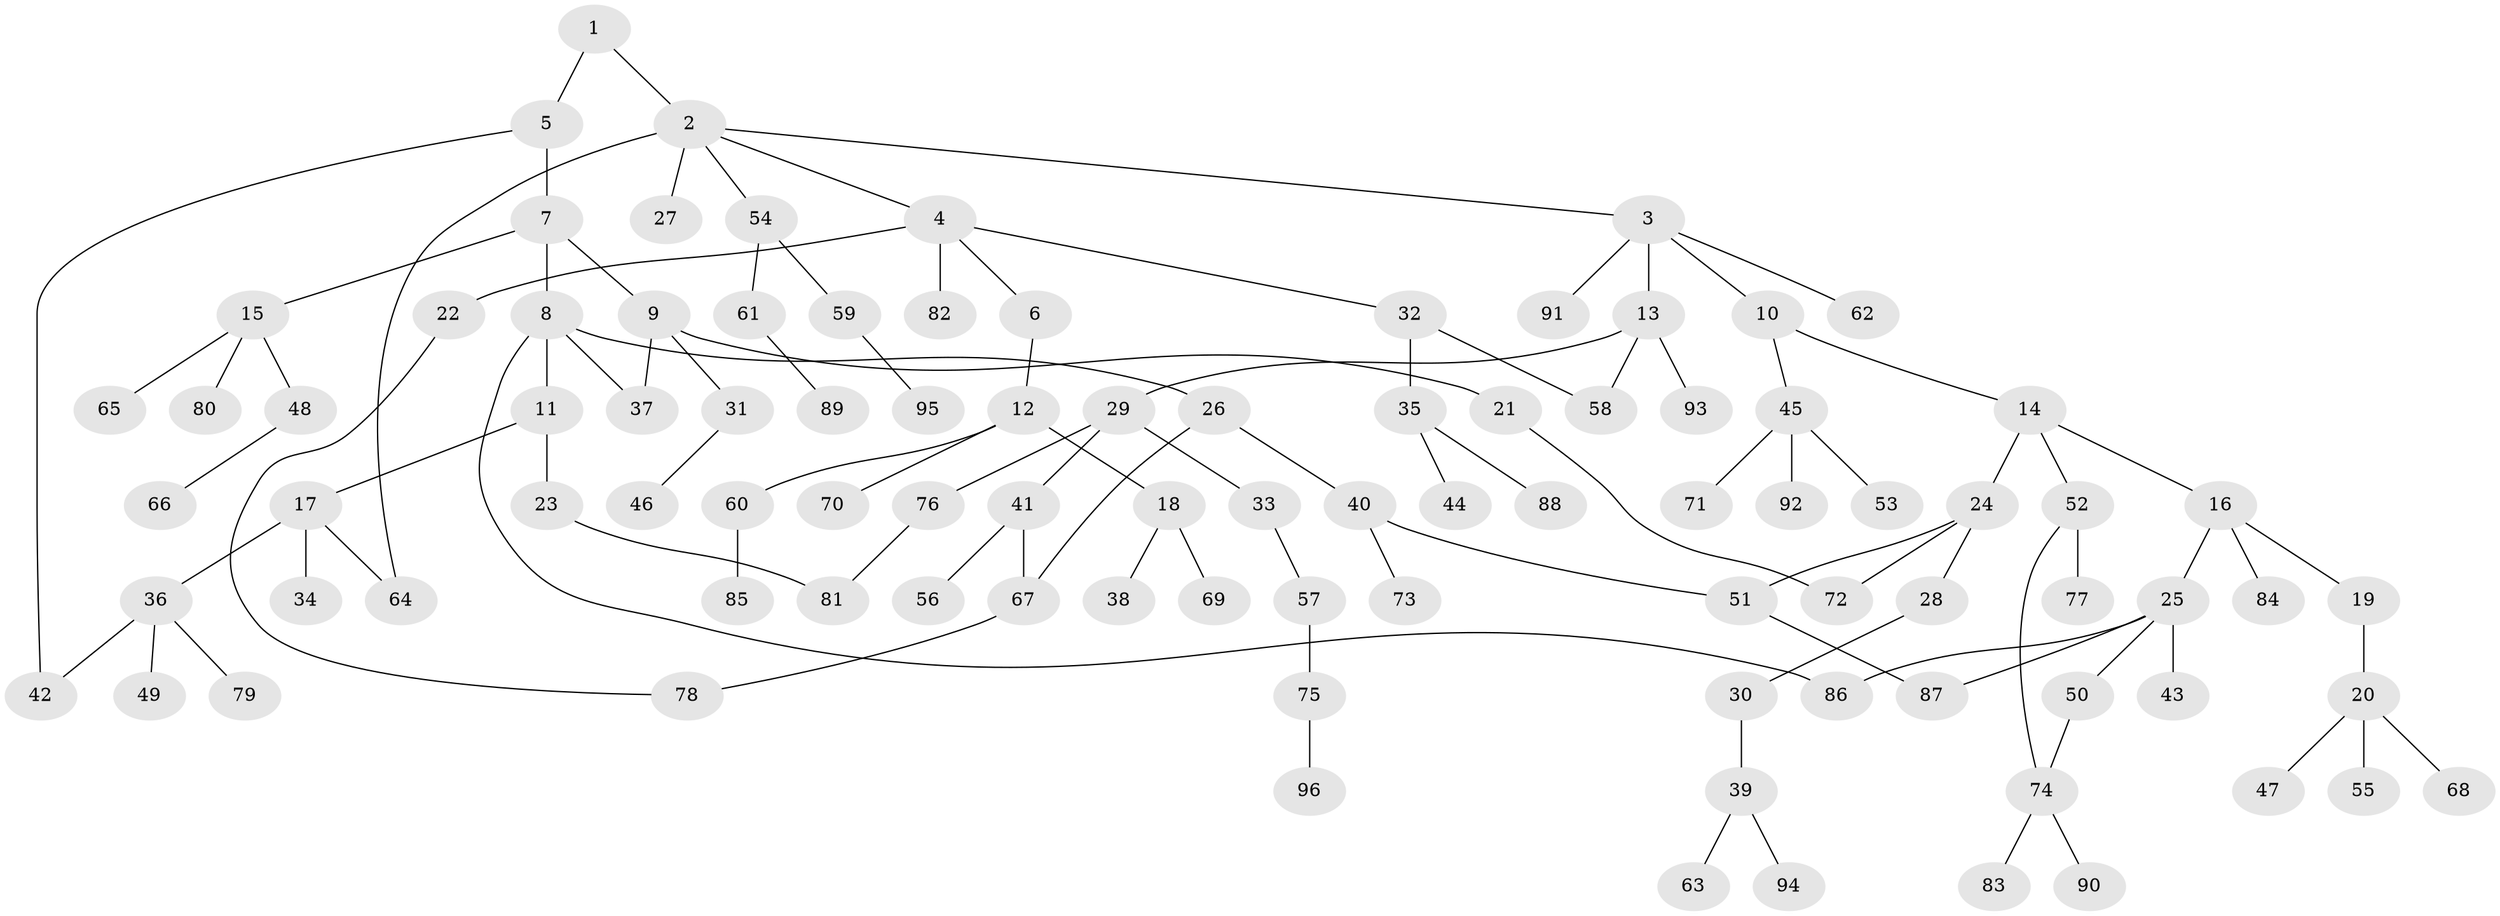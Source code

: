 // coarse degree distribution, {7: 0.020833333333333332, 4: 0.10416666666666667, 5: 0.0625, 3: 0.125, 6: 0.020833333333333332, 8: 0.020833333333333332, 2: 0.22916666666666666, 1: 0.4166666666666667}
// Generated by graph-tools (version 1.1) at 2025/17/03/04/25 18:17:04]
// undirected, 96 vertices, 107 edges
graph export_dot {
graph [start="1"]
  node [color=gray90,style=filled];
  1;
  2;
  3;
  4;
  5;
  6;
  7;
  8;
  9;
  10;
  11;
  12;
  13;
  14;
  15;
  16;
  17;
  18;
  19;
  20;
  21;
  22;
  23;
  24;
  25;
  26;
  27;
  28;
  29;
  30;
  31;
  32;
  33;
  34;
  35;
  36;
  37;
  38;
  39;
  40;
  41;
  42;
  43;
  44;
  45;
  46;
  47;
  48;
  49;
  50;
  51;
  52;
  53;
  54;
  55;
  56;
  57;
  58;
  59;
  60;
  61;
  62;
  63;
  64;
  65;
  66;
  67;
  68;
  69;
  70;
  71;
  72;
  73;
  74;
  75;
  76;
  77;
  78;
  79;
  80;
  81;
  82;
  83;
  84;
  85;
  86;
  87;
  88;
  89;
  90;
  91;
  92;
  93;
  94;
  95;
  96;
  1 -- 2;
  1 -- 5;
  2 -- 3;
  2 -- 4;
  2 -- 27;
  2 -- 54;
  2 -- 64;
  3 -- 10;
  3 -- 13;
  3 -- 62;
  3 -- 91;
  4 -- 6;
  4 -- 22;
  4 -- 32;
  4 -- 82;
  5 -- 7;
  5 -- 42;
  6 -- 12;
  7 -- 8;
  7 -- 9;
  7 -- 15;
  8 -- 11;
  8 -- 26;
  8 -- 86;
  8 -- 37;
  9 -- 21;
  9 -- 31;
  9 -- 37;
  10 -- 14;
  10 -- 45;
  11 -- 17;
  11 -- 23;
  12 -- 18;
  12 -- 60;
  12 -- 70;
  13 -- 29;
  13 -- 58;
  13 -- 93;
  14 -- 16;
  14 -- 24;
  14 -- 52;
  15 -- 48;
  15 -- 65;
  15 -- 80;
  16 -- 19;
  16 -- 25;
  16 -- 84;
  17 -- 34;
  17 -- 36;
  17 -- 64;
  18 -- 38;
  18 -- 69;
  19 -- 20;
  20 -- 47;
  20 -- 55;
  20 -- 68;
  21 -- 72;
  22 -- 78;
  23 -- 81;
  24 -- 28;
  24 -- 72;
  24 -- 51;
  25 -- 43;
  25 -- 50;
  25 -- 87;
  25 -- 86;
  26 -- 40;
  26 -- 67;
  28 -- 30;
  29 -- 33;
  29 -- 41;
  29 -- 76;
  30 -- 39;
  31 -- 46;
  32 -- 35;
  32 -- 58;
  33 -- 57;
  35 -- 44;
  35 -- 88;
  36 -- 42;
  36 -- 49;
  36 -- 79;
  39 -- 63;
  39 -- 94;
  40 -- 51;
  40 -- 73;
  41 -- 56;
  41 -- 67;
  45 -- 53;
  45 -- 71;
  45 -- 92;
  48 -- 66;
  50 -- 74;
  51 -- 87;
  52 -- 77;
  52 -- 74;
  54 -- 59;
  54 -- 61;
  57 -- 75;
  59 -- 95;
  60 -- 85;
  61 -- 89;
  67 -- 78;
  74 -- 83;
  74 -- 90;
  75 -- 96;
  76 -- 81;
}
